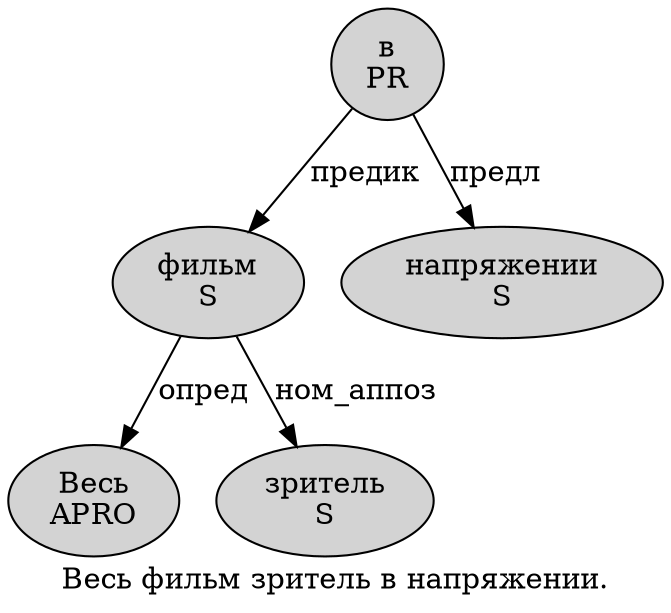 digraph SENTENCE_1885 {
	graph [label="Весь фильм зритель в напряжении."]
	node [style=filled]
		0 [label="Весь
APRO" color="" fillcolor=lightgray penwidth=1 shape=ellipse]
		1 [label="фильм
S" color="" fillcolor=lightgray penwidth=1 shape=ellipse]
		2 [label="зритель
S" color="" fillcolor=lightgray penwidth=1 shape=ellipse]
		3 [label="в
PR" color="" fillcolor=lightgray penwidth=1 shape=ellipse]
		4 [label="напряжении
S" color="" fillcolor=lightgray penwidth=1 shape=ellipse]
			1 -> 0 [label="опред"]
			1 -> 2 [label="ном_аппоз"]
			3 -> 1 [label="предик"]
			3 -> 4 [label="предл"]
}